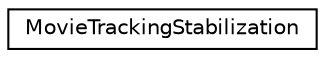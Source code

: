 digraph G
{
  edge [fontname="Helvetica",fontsize="10",labelfontname="Helvetica",labelfontsize="10"];
  node [fontname="Helvetica",fontsize="10",shape=record];
  rankdir=LR;
  Node1 [label="MovieTrackingStabilization",height=0.2,width=0.4,color="black", fillcolor="white", style="filled",URL="$db/ddf/structMovieTrackingStabilization.html"];
}
